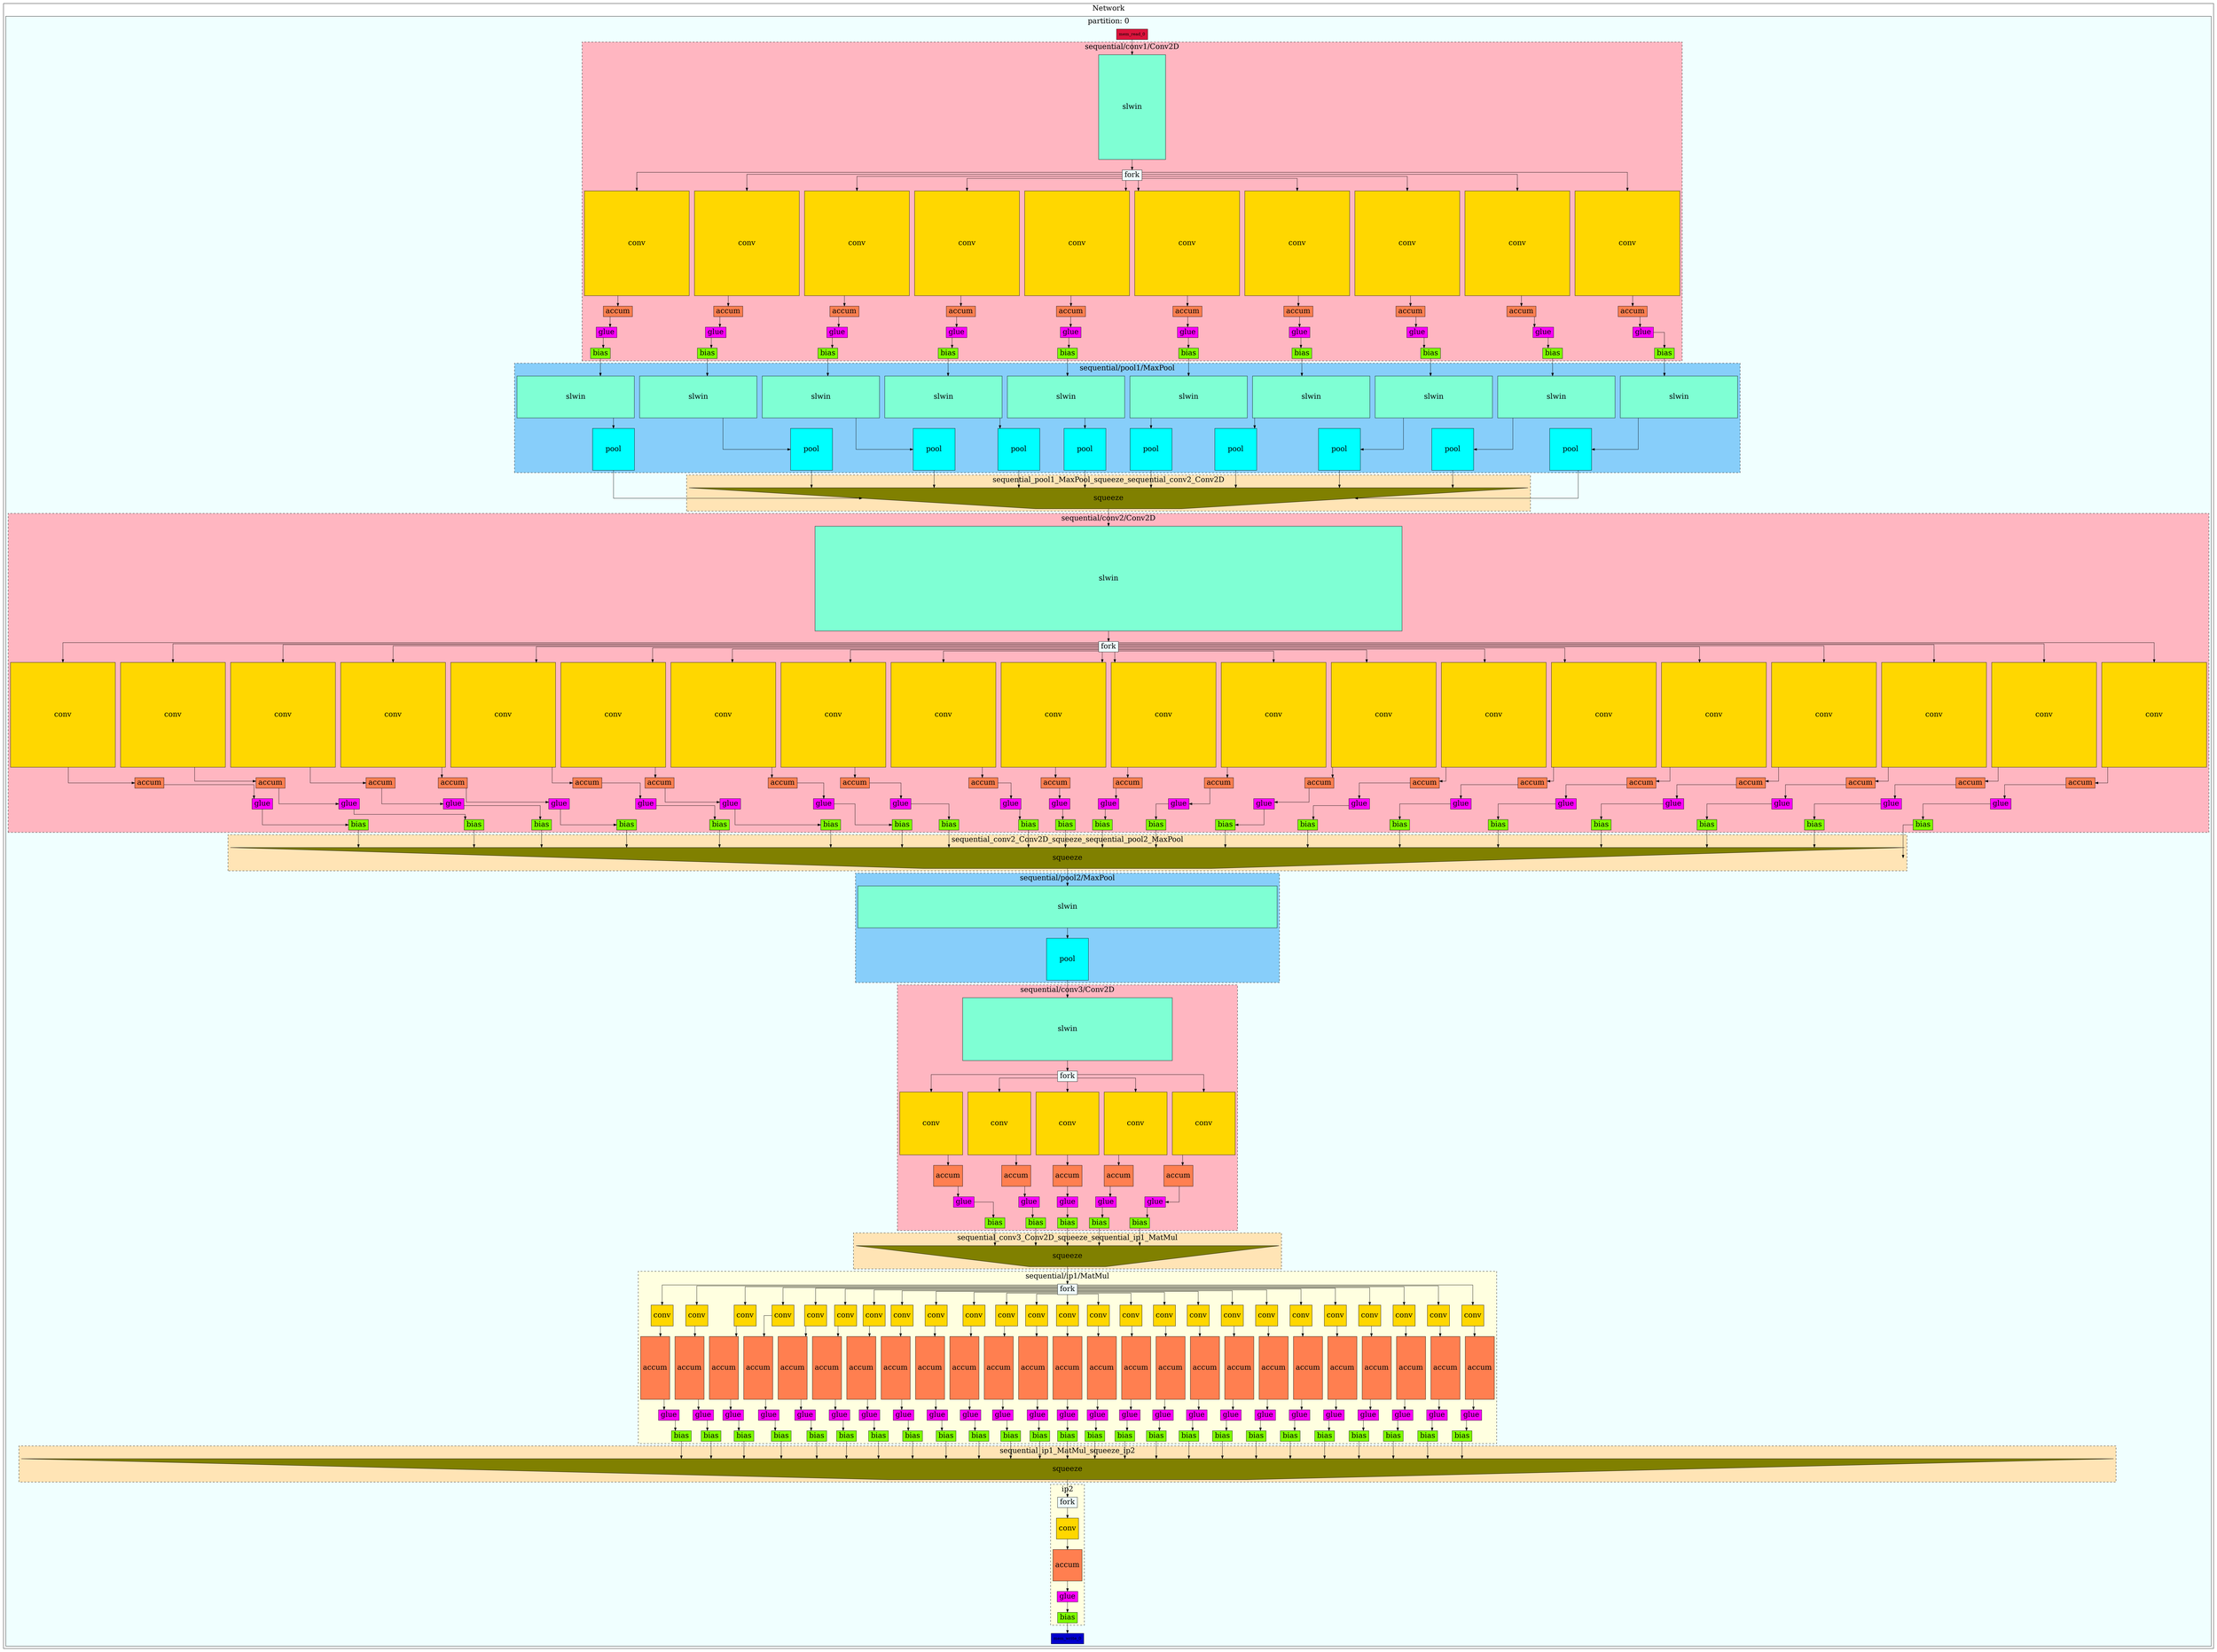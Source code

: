 digraph G {
fontsize=25;
splines=ortho;
subgraph cluster_network {
label=Network;
subgraph cluster_0 {
bgcolor=azure;
fontsize=25;
label="partition: 0";
spline=ortho;
mem_read_0 [fillcolor=crimson, shape=box, style=filled];
mem_write_0 [fillcolor=mediumblue, shape=box, style=filled];
subgraph "cluster_sequential/conv1/Conv2D" {
bgcolor=lightpink;
label="sequential/conv1/Conv2D";
style=dashed;
"sequential/conv1/Conv2D_sw_0_0" [fillcolor=aquamarine, fontsize=25, height=5, label=slwin, shape=box, style=filled, width=3.2];
"sequential/conv1/Conv2D_fork_0_0" [fillcolor=azure, fontsize=25, label=fork, shape=box, style=filled];
"sequential/conv1/Conv2D_sw_0_0" -> "sequential/conv1/Conv2D_fork_0_0";
"sequential/conv1/Conv2D_conv_0_0_0" [fillcolor=gold, fontsize=25, height=5, label=conv, shape=box, style=filled, width=5];
"sequential/conv1/Conv2D_accum_0_0_0" [fillcolor=coral, fontsize=25, height=0.5, label=accum, shape=box, style=filled];
"sequential/conv1/Conv2D_fork_0_0" -> "sequential/conv1/Conv2D_conv_0_0_0";
"sequential/conv1/Conv2D_conv_0_0_0" -> "sequential/conv1/Conv2D_accum_0_0_0";
"sequential/conv1/Conv2D_accum_0_0_0" -> "sequential/conv1/Conv2D_glue_0_0";
"sequential/conv1/Conv2D_conv_0_1_0" [fillcolor=gold, fontsize=25, height=5, label=conv, shape=box, style=filled, width=5];
"sequential/conv1/Conv2D_accum_0_1_0" [fillcolor=coral, fontsize=25, height=0.5, label=accum, shape=box, style=filled];
"sequential/conv1/Conv2D_fork_0_0" -> "sequential/conv1/Conv2D_conv_0_1_0";
"sequential/conv1/Conv2D_conv_0_1_0" -> "sequential/conv1/Conv2D_accum_0_1_0";
"sequential/conv1/Conv2D_accum_0_1_0" -> "sequential/conv1/Conv2D_glue_0_1";
"sequential/conv1/Conv2D_conv_0_2_0" [fillcolor=gold, fontsize=25, height=5, label=conv, shape=box, style=filled, width=5];
"sequential/conv1/Conv2D_accum_0_2_0" [fillcolor=coral, fontsize=25, height=0.5, label=accum, shape=box, style=filled];
"sequential/conv1/Conv2D_fork_0_0" -> "sequential/conv1/Conv2D_conv_0_2_0";
"sequential/conv1/Conv2D_conv_0_2_0" -> "sequential/conv1/Conv2D_accum_0_2_0";
"sequential/conv1/Conv2D_accum_0_2_0" -> "sequential/conv1/Conv2D_glue_0_2";
"sequential/conv1/Conv2D_conv_0_3_0" [fillcolor=gold, fontsize=25, height=5, label=conv, shape=box, style=filled, width=5];
"sequential/conv1/Conv2D_accum_0_3_0" [fillcolor=coral, fontsize=25, height=0.5, label=accum, shape=box, style=filled];
"sequential/conv1/Conv2D_fork_0_0" -> "sequential/conv1/Conv2D_conv_0_3_0";
"sequential/conv1/Conv2D_conv_0_3_0" -> "sequential/conv1/Conv2D_accum_0_3_0";
"sequential/conv1/Conv2D_accum_0_3_0" -> "sequential/conv1/Conv2D_glue_0_3";
"sequential/conv1/Conv2D_conv_0_4_0" [fillcolor=gold, fontsize=25, height=5, label=conv, shape=box, style=filled, width=5];
"sequential/conv1/Conv2D_accum_0_4_0" [fillcolor=coral, fontsize=25, height=0.5, label=accum, shape=box, style=filled];
"sequential/conv1/Conv2D_fork_0_0" -> "sequential/conv1/Conv2D_conv_0_4_0";
"sequential/conv1/Conv2D_conv_0_4_0" -> "sequential/conv1/Conv2D_accum_0_4_0";
"sequential/conv1/Conv2D_accum_0_4_0" -> "sequential/conv1/Conv2D_glue_0_4";
"sequential/conv1/Conv2D_conv_0_5_0" [fillcolor=gold, fontsize=25, height=5, label=conv, shape=box, style=filled, width=5];
"sequential/conv1/Conv2D_accum_0_5_0" [fillcolor=coral, fontsize=25, height=0.5, label=accum, shape=box, style=filled];
"sequential/conv1/Conv2D_fork_0_0" -> "sequential/conv1/Conv2D_conv_0_5_0";
"sequential/conv1/Conv2D_conv_0_5_0" -> "sequential/conv1/Conv2D_accum_0_5_0";
"sequential/conv1/Conv2D_accum_0_5_0" -> "sequential/conv1/Conv2D_glue_0_5";
"sequential/conv1/Conv2D_conv_0_6_0" [fillcolor=gold, fontsize=25, height=5, label=conv, shape=box, style=filled, width=5];
"sequential/conv1/Conv2D_accum_0_6_0" [fillcolor=coral, fontsize=25, height=0.5, label=accum, shape=box, style=filled];
"sequential/conv1/Conv2D_fork_0_0" -> "sequential/conv1/Conv2D_conv_0_6_0";
"sequential/conv1/Conv2D_conv_0_6_0" -> "sequential/conv1/Conv2D_accum_0_6_0";
"sequential/conv1/Conv2D_accum_0_6_0" -> "sequential/conv1/Conv2D_glue_0_6";
"sequential/conv1/Conv2D_conv_0_7_0" [fillcolor=gold, fontsize=25, height=5, label=conv, shape=box, style=filled, width=5];
"sequential/conv1/Conv2D_accum_0_7_0" [fillcolor=coral, fontsize=25, height=0.5, label=accum, shape=box, style=filled];
"sequential/conv1/Conv2D_fork_0_0" -> "sequential/conv1/Conv2D_conv_0_7_0";
"sequential/conv1/Conv2D_conv_0_7_0" -> "sequential/conv1/Conv2D_accum_0_7_0";
"sequential/conv1/Conv2D_accum_0_7_0" -> "sequential/conv1/Conv2D_glue_0_7";
"sequential/conv1/Conv2D_conv_0_8_0" [fillcolor=gold, fontsize=25, height=5, label=conv, shape=box, style=filled, width=5];
"sequential/conv1/Conv2D_accum_0_8_0" [fillcolor=coral, fontsize=25, height=0.5, label=accum, shape=box, style=filled];
"sequential/conv1/Conv2D_fork_0_0" -> "sequential/conv1/Conv2D_conv_0_8_0";
"sequential/conv1/Conv2D_conv_0_8_0" -> "sequential/conv1/Conv2D_accum_0_8_0";
"sequential/conv1/Conv2D_accum_0_8_0" -> "sequential/conv1/Conv2D_glue_0_8";
"sequential/conv1/Conv2D_conv_0_9_0" [fillcolor=gold, fontsize=25, height=5, label=conv, shape=box, style=filled, width=5];
"sequential/conv1/Conv2D_accum_0_9_0" [fillcolor=coral, fontsize=25, height=0.5, label=accum, shape=box, style=filled];
"sequential/conv1/Conv2D_fork_0_0" -> "sequential/conv1/Conv2D_conv_0_9_0";
"sequential/conv1/Conv2D_conv_0_9_0" -> "sequential/conv1/Conv2D_accum_0_9_0";
"sequential/conv1/Conv2D_accum_0_9_0" -> "sequential/conv1/Conv2D_glue_0_9";
"sequential/conv1/Conv2D_glue_0_0" [fillcolor=fuchsia, fontsize=25, label=glue, shape=box, style=filled];
"sequential/conv1/Conv2D_bias_0_0" [fillcolor=chartreuse, fontsize=25, label=bias, shape=box, style=filled];
"sequential/conv1/Conv2D_glue_0_0" -> "sequential/conv1/Conv2D_bias_0_0";
"sequential/conv1/Conv2D_glue_0_1" [fillcolor=fuchsia, fontsize=25, label=glue, shape=box, style=filled];
"sequential/conv1/Conv2D_bias_0_1" [fillcolor=chartreuse, fontsize=25, label=bias, shape=box, style=filled];
"sequential/conv1/Conv2D_glue_0_1" -> "sequential/conv1/Conv2D_bias_0_1";
"sequential/conv1/Conv2D_glue_0_2" [fillcolor=fuchsia, fontsize=25, label=glue, shape=box, style=filled];
"sequential/conv1/Conv2D_bias_0_2" [fillcolor=chartreuse, fontsize=25, label=bias, shape=box, style=filled];
"sequential/conv1/Conv2D_glue_0_2" -> "sequential/conv1/Conv2D_bias_0_2";
"sequential/conv1/Conv2D_glue_0_3" [fillcolor=fuchsia, fontsize=25, label=glue, shape=box, style=filled];
"sequential/conv1/Conv2D_bias_0_3" [fillcolor=chartreuse, fontsize=25, label=bias, shape=box, style=filled];
"sequential/conv1/Conv2D_glue_0_3" -> "sequential/conv1/Conv2D_bias_0_3";
"sequential/conv1/Conv2D_glue_0_4" [fillcolor=fuchsia, fontsize=25, label=glue, shape=box, style=filled];
"sequential/conv1/Conv2D_bias_0_4" [fillcolor=chartreuse, fontsize=25, label=bias, shape=box, style=filled];
"sequential/conv1/Conv2D_glue_0_4" -> "sequential/conv1/Conv2D_bias_0_4";
"sequential/conv1/Conv2D_glue_0_5" [fillcolor=fuchsia, fontsize=25, label=glue, shape=box, style=filled];
"sequential/conv1/Conv2D_bias_0_5" [fillcolor=chartreuse, fontsize=25, label=bias, shape=box, style=filled];
"sequential/conv1/Conv2D_glue_0_5" -> "sequential/conv1/Conv2D_bias_0_5";
"sequential/conv1/Conv2D_glue_0_6" [fillcolor=fuchsia, fontsize=25, label=glue, shape=box, style=filled];
"sequential/conv1/Conv2D_bias_0_6" [fillcolor=chartreuse, fontsize=25, label=bias, shape=box, style=filled];
"sequential/conv1/Conv2D_glue_0_6" -> "sequential/conv1/Conv2D_bias_0_6";
"sequential/conv1/Conv2D_glue_0_7" [fillcolor=fuchsia, fontsize=25, label=glue, shape=box, style=filled];
"sequential/conv1/Conv2D_bias_0_7" [fillcolor=chartreuse, fontsize=25, label=bias, shape=box, style=filled];
"sequential/conv1/Conv2D_glue_0_7" -> "sequential/conv1/Conv2D_bias_0_7";
"sequential/conv1/Conv2D_glue_0_8" [fillcolor=fuchsia, fontsize=25, label=glue, shape=box, style=filled];
"sequential/conv1/Conv2D_bias_0_8" [fillcolor=chartreuse, fontsize=25, label=bias, shape=box, style=filled];
"sequential/conv1/Conv2D_glue_0_8" -> "sequential/conv1/Conv2D_bias_0_8";
"sequential/conv1/Conv2D_glue_0_9" [fillcolor=fuchsia, fontsize=25, label=glue, shape=box, style=filled];
"sequential/conv1/Conv2D_bias_0_9" [fillcolor=chartreuse, fontsize=25, label=bias, shape=box, style=filled];
"sequential/conv1/Conv2D_glue_0_9" -> "sequential/conv1/Conv2D_bias_0_9";
}

mem_read_0 -> "sequential/conv1/Conv2D_sw_0_0";
subgraph "cluster_sequential/pool1/MaxPool" {
bgcolor=lightskyblue;
label="sequential/pool1/MaxPool";
style=dashed;
"sequential/pool1/MaxPool_sw_0" [fillcolor=aquamarine, fontsize=25, height=2, label=slwin, shape=box, style=filled, width=5.6000000000000005];
"sequential/pool1/MaxPool_pool_0" [fillcolor=cyan, fontsize=25, height=2, label=pool, shape=box, style=filled, width=2];
"sequential/pool1/MaxPool_sw_0" -> "sequential/pool1/MaxPool_pool_0";
"sequential/pool1/MaxPool_sw_1" [fillcolor=aquamarine, fontsize=25, height=2, label=slwin, shape=box, style=filled, width=5.6000000000000005];
"sequential/pool1/MaxPool_pool_1" [fillcolor=cyan, fontsize=25, height=2, label=pool, shape=box, style=filled, width=2];
"sequential/pool1/MaxPool_sw_1" -> "sequential/pool1/MaxPool_pool_1";
"sequential/pool1/MaxPool_sw_2" [fillcolor=aquamarine, fontsize=25, height=2, label=slwin, shape=box, style=filled, width=5.6000000000000005];
"sequential/pool1/MaxPool_pool_2" [fillcolor=cyan, fontsize=25, height=2, label=pool, shape=box, style=filled, width=2];
"sequential/pool1/MaxPool_sw_2" -> "sequential/pool1/MaxPool_pool_2";
"sequential/pool1/MaxPool_sw_3" [fillcolor=aquamarine, fontsize=25, height=2, label=slwin, shape=box, style=filled, width=5.6000000000000005];
"sequential/pool1/MaxPool_pool_3" [fillcolor=cyan, fontsize=25, height=2, label=pool, shape=box, style=filled, width=2];
"sequential/pool1/MaxPool_sw_3" -> "sequential/pool1/MaxPool_pool_3";
"sequential/pool1/MaxPool_sw_4" [fillcolor=aquamarine, fontsize=25, height=2, label=slwin, shape=box, style=filled, width=5.6000000000000005];
"sequential/pool1/MaxPool_pool_4" [fillcolor=cyan, fontsize=25, height=2, label=pool, shape=box, style=filled, width=2];
"sequential/pool1/MaxPool_sw_4" -> "sequential/pool1/MaxPool_pool_4";
"sequential/pool1/MaxPool_sw_5" [fillcolor=aquamarine, fontsize=25, height=2, label=slwin, shape=box, style=filled, width=5.6000000000000005];
"sequential/pool1/MaxPool_pool_5" [fillcolor=cyan, fontsize=25, height=2, label=pool, shape=box, style=filled, width=2];
"sequential/pool1/MaxPool_sw_5" -> "sequential/pool1/MaxPool_pool_5";
"sequential/pool1/MaxPool_sw_6" [fillcolor=aquamarine, fontsize=25, height=2, label=slwin, shape=box, style=filled, width=5.6000000000000005];
"sequential/pool1/MaxPool_pool_6" [fillcolor=cyan, fontsize=25, height=2, label=pool, shape=box, style=filled, width=2];
"sequential/pool1/MaxPool_sw_6" -> "sequential/pool1/MaxPool_pool_6";
"sequential/pool1/MaxPool_sw_7" [fillcolor=aquamarine, fontsize=25, height=2, label=slwin, shape=box, style=filled, width=5.6000000000000005];
"sequential/pool1/MaxPool_pool_7" [fillcolor=cyan, fontsize=25, height=2, label=pool, shape=box, style=filled, width=2];
"sequential/pool1/MaxPool_sw_7" -> "sequential/pool1/MaxPool_pool_7";
"sequential/pool1/MaxPool_sw_8" [fillcolor=aquamarine, fontsize=25, height=2, label=slwin, shape=box, style=filled, width=5.6000000000000005];
"sequential/pool1/MaxPool_pool_8" [fillcolor=cyan, fontsize=25, height=2, label=pool, shape=box, style=filled, width=2];
"sequential/pool1/MaxPool_sw_8" -> "sequential/pool1/MaxPool_pool_8";
"sequential/pool1/MaxPool_sw_9" [fillcolor=aquamarine, fontsize=25, height=2, label=slwin, shape=box, style=filled, width=5.6000000000000005];
"sequential/pool1/MaxPool_pool_9" [fillcolor=cyan, fontsize=25, height=2, label=pool, shape=box, style=filled, width=2];
"sequential/pool1/MaxPool_sw_9" -> "sequential/pool1/MaxPool_pool_9";
}

subgraph "cluster_sequential/conv2/Conv2D" {
bgcolor=lightpink;
label="sequential/conv2/Conv2D";
style=dashed;
"sequential/conv2/Conv2D_sw_0_0" [fillcolor=aquamarine, fontsize=25, height=5, label=slwin, shape=box, style=filled, width=28.0];
"sequential/conv2/Conv2D_fork_0_0" [fillcolor=azure, fontsize=25, label=fork, shape=box, style=filled];
"sequential/conv2/Conv2D_sw_0_0" -> "sequential/conv2/Conv2D_fork_0_0";
"sequential/conv2/Conv2D_conv_0_0_0" [fillcolor=gold, fontsize=25, height=5, label=conv, shape=box, style=filled, width=5];
"sequential/conv2/Conv2D_accum_0_0_0" [fillcolor=coral, fontsize=25, height=0.25, label=accum, shape=box, style=filled];
"sequential/conv2/Conv2D_fork_0_0" -> "sequential/conv2/Conv2D_conv_0_0_0";
"sequential/conv2/Conv2D_conv_0_0_0" -> "sequential/conv2/Conv2D_accum_0_0_0";
"sequential/conv2/Conv2D_accum_0_0_0" -> "sequential/conv2/Conv2D_glue_0_0";
"sequential/conv2/Conv2D_conv_0_1_0" [fillcolor=gold, fontsize=25, height=5, label=conv, shape=box, style=filled, width=5];
"sequential/conv2/Conv2D_accum_0_1_0" [fillcolor=coral, fontsize=25, height=0.25, label=accum, shape=box, style=filled];
"sequential/conv2/Conv2D_fork_0_0" -> "sequential/conv2/Conv2D_conv_0_1_0";
"sequential/conv2/Conv2D_conv_0_1_0" -> "sequential/conv2/Conv2D_accum_0_1_0";
"sequential/conv2/Conv2D_accum_0_1_0" -> "sequential/conv2/Conv2D_glue_0_1";
"sequential/conv2/Conv2D_conv_0_2_0" [fillcolor=gold, fontsize=25, height=5, label=conv, shape=box, style=filled, width=5];
"sequential/conv2/Conv2D_accum_0_2_0" [fillcolor=coral, fontsize=25, height=0.25, label=accum, shape=box, style=filled];
"sequential/conv2/Conv2D_fork_0_0" -> "sequential/conv2/Conv2D_conv_0_2_0";
"sequential/conv2/Conv2D_conv_0_2_0" -> "sequential/conv2/Conv2D_accum_0_2_0";
"sequential/conv2/Conv2D_accum_0_2_0" -> "sequential/conv2/Conv2D_glue_0_2";
"sequential/conv2/Conv2D_conv_0_3_0" [fillcolor=gold, fontsize=25, height=5, label=conv, shape=box, style=filled, width=5];
"sequential/conv2/Conv2D_accum_0_3_0" [fillcolor=coral, fontsize=25, height=0.25, label=accum, shape=box, style=filled];
"sequential/conv2/Conv2D_fork_0_0" -> "sequential/conv2/Conv2D_conv_0_3_0";
"sequential/conv2/Conv2D_conv_0_3_0" -> "sequential/conv2/Conv2D_accum_0_3_0";
"sequential/conv2/Conv2D_accum_0_3_0" -> "sequential/conv2/Conv2D_glue_0_3";
"sequential/conv2/Conv2D_conv_0_4_0" [fillcolor=gold, fontsize=25, height=5, label=conv, shape=box, style=filled, width=5];
"sequential/conv2/Conv2D_accum_0_4_0" [fillcolor=coral, fontsize=25, height=0.25, label=accum, shape=box, style=filled];
"sequential/conv2/Conv2D_fork_0_0" -> "sequential/conv2/Conv2D_conv_0_4_0";
"sequential/conv2/Conv2D_conv_0_4_0" -> "sequential/conv2/Conv2D_accum_0_4_0";
"sequential/conv2/Conv2D_accum_0_4_0" -> "sequential/conv2/Conv2D_glue_0_4";
"sequential/conv2/Conv2D_conv_0_5_0" [fillcolor=gold, fontsize=25, height=5, label=conv, shape=box, style=filled, width=5];
"sequential/conv2/Conv2D_accum_0_5_0" [fillcolor=coral, fontsize=25, height=0.25, label=accum, shape=box, style=filled];
"sequential/conv2/Conv2D_fork_0_0" -> "sequential/conv2/Conv2D_conv_0_5_0";
"sequential/conv2/Conv2D_conv_0_5_0" -> "sequential/conv2/Conv2D_accum_0_5_0";
"sequential/conv2/Conv2D_accum_0_5_0" -> "sequential/conv2/Conv2D_glue_0_5";
"sequential/conv2/Conv2D_conv_0_6_0" [fillcolor=gold, fontsize=25, height=5, label=conv, shape=box, style=filled, width=5];
"sequential/conv2/Conv2D_accum_0_6_0" [fillcolor=coral, fontsize=25, height=0.25, label=accum, shape=box, style=filled];
"sequential/conv2/Conv2D_fork_0_0" -> "sequential/conv2/Conv2D_conv_0_6_0";
"sequential/conv2/Conv2D_conv_0_6_0" -> "sequential/conv2/Conv2D_accum_0_6_0";
"sequential/conv2/Conv2D_accum_0_6_0" -> "sequential/conv2/Conv2D_glue_0_6";
"sequential/conv2/Conv2D_conv_0_7_0" [fillcolor=gold, fontsize=25, height=5, label=conv, shape=box, style=filled, width=5];
"sequential/conv2/Conv2D_accum_0_7_0" [fillcolor=coral, fontsize=25, height=0.25, label=accum, shape=box, style=filled];
"sequential/conv2/Conv2D_fork_0_0" -> "sequential/conv2/Conv2D_conv_0_7_0";
"sequential/conv2/Conv2D_conv_0_7_0" -> "sequential/conv2/Conv2D_accum_0_7_0";
"sequential/conv2/Conv2D_accum_0_7_0" -> "sequential/conv2/Conv2D_glue_0_7";
"sequential/conv2/Conv2D_conv_0_8_0" [fillcolor=gold, fontsize=25, height=5, label=conv, shape=box, style=filled, width=5];
"sequential/conv2/Conv2D_accum_0_8_0" [fillcolor=coral, fontsize=25, height=0.25, label=accum, shape=box, style=filled];
"sequential/conv2/Conv2D_fork_0_0" -> "sequential/conv2/Conv2D_conv_0_8_0";
"sequential/conv2/Conv2D_conv_0_8_0" -> "sequential/conv2/Conv2D_accum_0_8_0";
"sequential/conv2/Conv2D_accum_0_8_0" -> "sequential/conv2/Conv2D_glue_0_8";
"sequential/conv2/Conv2D_conv_0_9_0" [fillcolor=gold, fontsize=25, height=5, label=conv, shape=box, style=filled, width=5];
"sequential/conv2/Conv2D_accum_0_9_0" [fillcolor=coral, fontsize=25, height=0.25, label=accum, shape=box, style=filled];
"sequential/conv2/Conv2D_fork_0_0" -> "sequential/conv2/Conv2D_conv_0_9_0";
"sequential/conv2/Conv2D_conv_0_9_0" -> "sequential/conv2/Conv2D_accum_0_9_0";
"sequential/conv2/Conv2D_accum_0_9_0" -> "sequential/conv2/Conv2D_glue_0_9";
"sequential/conv2/Conv2D_conv_0_10_0" [fillcolor=gold, fontsize=25, height=5, label=conv, shape=box, style=filled, width=5];
"sequential/conv2/Conv2D_accum_0_10_0" [fillcolor=coral, fontsize=25, height=0.25, label=accum, shape=box, style=filled];
"sequential/conv2/Conv2D_fork_0_0" -> "sequential/conv2/Conv2D_conv_0_10_0";
"sequential/conv2/Conv2D_conv_0_10_0" -> "sequential/conv2/Conv2D_accum_0_10_0";
"sequential/conv2/Conv2D_accum_0_10_0" -> "sequential/conv2/Conv2D_glue_0_10";
"sequential/conv2/Conv2D_conv_0_11_0" [fillcolor=gold, fontsize=25, height=5, label=conv, shape=box, style=filled, width=5];
"sequential/conv2/Conv2D_accum_0_11_0" [fillcolor=coral, fontsize=25, height=0.25, label=accum, shape=box, style=filled];
"sequential/conv2/Conv2D_fork_0_0" -> "sequential/conv2/Conv2D_conv_0_11_0";
"sequential/conv2/Conv2D_conv_0_11_0" -> "sequential/conv2/Conv2D_accum_0_11_0";
"sequential/conv2/Conv2D_accum_0_11_0" -> "sequential/conv2/Conv2D_glue_0_11";
"sequential/conv2/Conv2D_conv_0_12_0" [fillcolor=gold, fontsize=25, height=5, label=conv, shape=box, style=filled, width=5];
"sequential/conv2/Conv2D_accum_0_12_0" [fillcolor=coral, fontsize=25, height=0.25, label=accum, shape=box, style=filled];
"sequential/conv2/Conv2D_fork_0_0" -> "sequential/conv2/Conv2D_conv_0_12_0";
"sequential/conv2/Conv2D_conv_0_12_0" -> "sequential/conv2/Conv2D_accum_0_12_0";
"sequential/conv2/Conv2D_accum_0_12_0" -> "sequential/conv2/Conv2D_glue_0_12";
"sequential/conv2/Conv2D_conv_0_13_0" [fillcolor=gold, fontsize=25, height=5, label=conv, shape=box, style=filled, width=5];
"sequential/conv2/Conv2D_accum_0_13_0" [fillcolor=coral, fontsize=25, height=0.25, label=accum, shape=box, style=filled];
"sequential/conv2/Conv2D_fork_0_0" -> "sequential/conv2/Conv2D_conv_0_13_0";
"sequential/conv2/Conv2D_conv_0_13_0" -> "sequential/conv2/Conv2D_accum_0_13_0";
"sequential/conv2/Conv2D_accum_0_13_0" -> "sequential/conv2/Conv2D_glue_0_13";
"sequential/conv2/Conv2D_conv_0_14_0" [fillcolor=gold, fontsize=25, height=5, label=conv, shape=box, style=filled, width=5];
"sequential/conv2/Conv2D_accum_0_14_0" [fillcolor=coral, fontsize=25, height=0.25, label=accum, shape=box, style=filled];
"sequential/conv2/Conv2D_fork_0_0" -> "sequential/conv2/Conv2D_conv_0_14_0";
"sequential/conv2/Conv2D_conv_0_14_0" -> "sequential/conv2/Conv2D_accum_0_14_0";
"sequential/conv2/Conv2D_accum_0_14_0" -> "sequential/conv2/Conv2D_glue_0_14";
"sequential/conv2/Conv2D_conv_0_15_0" [fillcolor=gold, fontsize=25, height=5, label=conv, shape=box, style=filled, width=5];
"sequential/conv2/Conv2D_accum_0_15_0" [fillcolor=coral, fontsize=25, height=0.25, label=accum, shape=box, style=filled];
"sequential/conv2/Conv2D_fork_0_0" -> "sequential/conv2/Conv2D_conv_0_15_0";
"sequential/conv2/Conv2D_conv_0_15_0" -> "sequential/conv2/Conv2D_accum_0_15_0";
"sequential/conv2/Conv2D_accum_0_15_0" -> "sequential/conv2/Conv2D_glue_0_15";
"sequential/conv2/Conv2D_conv_0_16_0" [fillcolor=gold, fontsize=25, height=5, label=conv, shape=box, style=filled, width=5];
"sequential/conv2/Conv2D_accum_0_16_0" [fillcolor=coral, fontsize=25, height=0.25, label=accum, shape=box, style=filled];
"sequential/conv2/Conv2D_fork_0_0" -> "sequential/conv2/Conv2D_conv_0_16_0";
"sequential/conv2/Conv2D_conv_0_16_0" -> "sequential/conv2/Conv2D_accum_0_16_0";
"sequential/conv2/Conv2D_accum_0_16_0" -> "sequential/conv2/Conv2D_glue_0_16";
"sequential/conv2/Conv2D_conv_0_17_0" [fillcolor=gold, fontsize=25, height=5, label=conv, shape=box, style=filled, width=5];
"sequential/conv2/Conv2D_accum_0_17_0" [fillcolor=coral, fontsize=25, height=0.25, label=accum, shape=box, style=filled];
"sequential/conv2/Conv2D_fork_0_0" -> "sequential/conv2/Conv2D_conv_0_17_0";
"sequential/conv2/Conv2D_conv_0_17_0" -> "sequential/conv2/Conv2D_accum_0_17_0";
"sequential/conv2/Conv2D_accum_0_17_0" -> "sequential/conv2/Conv2D_glue_0_17";
"sequential/conv2/Conv2D_conv_0_18_0" [fillcolor=gold, fontsize=25, height=5, label=conv, shape=box, style=filled, width=5];
"sequential/conv2/Conv2D_accum_0_18_0" [fillcolor=coral, fontsize=25, height=0.25, label=accum, shape=box, style=filled];
"sequential/conv2/Conv2D_fork_0_0" -> "sequential/conv2/Conv2D_conv_0_18_0";
"sequential/conv2/Conv2D_conv_0_18_0" -> "sequential/conv2/Conv2D_accum_0_18_0";
"sequential/conv2/Conv2D_accum_0_18_0" -> "sequential/conv2/Conv2D_glue_0_18";
"sequential/conv2/Conv2D_conv_0_19_0" [fillcolor=gold, fontsize=25, height=5, label=conv, shape=box, style=filled, width=5];
"sequential/conv2/Conv2D_accum_0_19_0" [fillcolor=coral, fontsize=25, height=0.25, label=accum, shape=box, style=filled];
"sequential/conv2/Conv2D_fork_0_0" -> "sequential/conv2/Conv2D_conv_0_19_0";
"sequential/conv2/Conv2D_conv_0_19_0" -> "sequential/conv2/Conv2D_accum_0_19_0";
"sequential/conv2/Conv2D_accum_0_19_0" -> "sequential/conv2/Conv2D_glue_0_19";
"sequential/conv2/Conv2D_glue_0_0" [fillcolor=fuchsia, fontsize=25, label=glue, shape=box, style=filled];
"sequential/conv2/Conv2D_bias_0_0" [fillcolor=chartreuse, fontsize=25, label=bias, shape=box, style=filled];
"sequential/conv2/Conv2D_glue_0_0" -> "sequential/conv2/Conv2D_bias_0_0";
"sequential/conv2/Conv2D_glue_0_1" [fillcolor=fuchsia, fontsize=25, label=glue, shape=box, style=filled];
"sequential/conv2/Conv2D_bias_0_1" [fillcolor=chartreuse, fontsize=25, label=bias, shape=box, style=filled];
"sequential/conv2/Conv2D_glue_0_1" -> "sequential/conv2/Conv2D_bias_0_1";
"sequential/conv2/Conv2D_glue_0_2" [fillcolor=fuchsia, fontsize=25, label=glue, shape=box, style=filled];
"sequential/conv2/Conv2D_bias_0_2" [fillcolor=chartreuse, fontsize=25, label=bias, shape=box, style=filled];
"sequential/conv2/Conv2D_glue_0_2" -> "sequential/conv2/Conv2D_bias_0_2";
"sequential/conv2/Conv2D_glue_0_3" [fillcolor=fuchsia, fontsize=25, label=glue, shape=box, style=filled];
"sequential/conv2/Conv2D_bias_0_3" [fillcolor=chartreuse, fontsize=25, label=bias, shape=box, style=filled];
"sequential/conv2/Conv2D_glue_0_3" -> "sequential/conv2/Conv2D_bias_0_3";
"sequential/conv2/Conv2D_glue_0_4" [fillcolor=fuchsia, fontsize=25, label=glue, shape=box, style=filled];
"sequential/conv2/Conv2D_bias_0_4" [fillcolor=chartreuse, fontsize=25, label=bias, shape=box, style=filled];
"sequential/conv2/Conv2D_glue_0_4" -> "sequential/conv2/Conv2D_bias_0_4";
"sequential/conv2/Conv2D_glue_0_5" [fillcolor=fuchsia, fontsize=25, label=glue, shape=box, style=filled];
"sequential/conv2/Conv2D_bias_0_5" [fillcolor=chartreuse, fontsize=25, label=bias, shape=box, style=filled];
"sequential/conv2/Conv2D_glue_0_5" -> "sequential/conv2/Conv2D_bias_0_5";
"sequential/conv2/Conv2D_glue_0_6" [fillcolor=fuchsia, fontsize=25, label=glue, shape=box, style=filled];
"sequential/conv2/Conv2D_bias_0_6" [fillcolor=chartreuse, fontsize=25, label=bias, shape=box, style=filled];
"sequential/conv2/Conv2D_glue_0_6" -> "sequential/conv2/Conv2D_bias_0_6";
"sequential/conv2/Conv2D_glue_0_7" [fillcolor=fuchsia, fontsize=25, label=glue, shape=box, style=filled];
"sequential/conv2/Conv2D_bias_0_7" [fillcolor=chartreuse, fontsize=25, label=bias, shape=box, style=filled];
"sequential/conv2/Conv2D_glue_0_7" -> "sequential/conv2/Conv2D_bias_0_7";
"sequential/conv2/Conv2D_glue_0_8" [fillcolor=fuchsia, fontsize=25, label=glue, shape=box, style=filled];
"sequential/conv2/Conv2D_bias_0_8" [fillcolor=chartreuse, fontsize=25, label=bias, shape=box, style=filled];
"sequential/conv2/Conv2D_glue_0_8" -> "sequential/conv2/Conv2D_bias_0_8";
"sequential/conv2/Conv2D_glue_0_9" [fillcolor=fuchsia, fontsize=25, label=glue, shape=box, style=filled];
"sequential/conv2/Conv2D_bias_0_9" [fillcolor=chartreuse, fontsize=25, label=bias, shape=box, style=filled];
"sequential/conv2/Conv2D_glue_0_9" -> "sequential/conv2/Conv2D_bias_0_9";
"sequential/conv2/Conv2D_glue_0_10" [fillcolor=fuchsia, fontsize=25, label=glue, shape=box, style=filled];
"sequential/conv2/Conv2D_bias_0_10" [fillcolor=chartreuse, fontsize=25, label=bias, shape=box, style=filled];
"sequential/conv2/Conv2D_glue_0_10" -> "sequential/conv2/Conv2D_bias_0_10";
"sequential/conv2/Conv2D_glue_0_11" [fillcolor=fuchsia, fontsize=25, label=glue, shape=box, style=filled];
"sequential/conv2/Conv2D_bias_0_11" [fillcolor=chartreuse, fontsize=25, label=bias, shape=box, style=filled];
"sequential/conv2/Conv2D_glue_0_11" -> "sequential/conv2/Conv2D_bias_0_11";
"sequential/conv2/Conv2D_glue_0_12" [fillcolor=fuchsia, fontsize=25, label=glue, shape=box, style=filled];
"sequential/conv2/Conv2D_bias_0_12" [fillcolor=chartreuse, fontsize=25, label=bias, shape=box, style=filled];
"sequential/conv2/Conv2D_glue_0_12" -> "sequential/conv2/Conv2D_bias_0_12";
"sequential/conv2/Conv2D_glue_0_13" [fillcolor=fuchsia, fontsize=25, label=glue, shape=box, style=filled];
"sequential/conv2/Conv2D_bias_0_13" [fillcolor=chartreuse, fontsize=25, label=bias, shape=box, style=filled];
"sequential/conv2/Conv2D_glue_0_13" -> "sequential/conv2/Conv2D_bias_0_13";
"sequential/conv2/Conv2D_glue_0_14" [fillcolor=fuchsia, fontsize=25, label=glue, shape=box, style=filled];
"sequential/conv2/Conv2D_bias_0_14" [fillcolor=chartreuse, fontsize=25, label=bias, shape=box, style=filled];
"sequential/conv2/Conv2D_glue_0_14" -> "sequential/conv2/Conv2D_bias_0_14";
"sequential/conv2/Conv2D_glue_0_15" [fillcolor=fuchsia, fontsize=25, label=glue, shape=box, style=filled];
"sequential/conv2/Conv2D_bias_0_15" [fillcolor=chartreuse, fontsize=25, label=bias, shape=box, style=filled];
"sequential/conv2/Conv2D_glue_0_15" -> "sequential/conv2/Conv2D_bias_0_15";
"sequential/conv2/Conv2D_glue_0_16" [fillcolor=fuchsia, fontsize=25, label=glue, shape=box, style=filled];
"sequential/conv2/Conv2D_bias_0_16" [fillcolor=chartreuse, fontsize=25, label=bias, shape=box, style=filled];
"sequential/conv2/Conv2D_glue_0_16" -> "sequential/conv2/Conv2D_bias_0_16";
"sequential/conv2/Conv2D_glue_0_17" [fillcolor=fuchsia, fontsize=25, label=glue, shape=box, style=filled];
"sequential/conv2/Conv2D_bias_0_17" [fillcolor=chartreuse, fontsize=25, label=bias, shape=box, style=filled];
"sequential/conv2/Conv2D_glue_0_17" -> "sequential/conv2/Conv2D_bias_0_17";
"sequential/conv2/Conv2D_glue_0_18" [fillcolor=fuchsia, fontsize=25, label=glue, shape=box, style=filled];
"sequential/conv2/Conv2D_bias_0_18" [fillcolor=chartreuse, fontsize=25, label=bias, shape=box, style=filled];
"sequential/conv2/Conv2D_glue_0_18" -> "sequential/conv2/Conv2D_bias_0_18";
"sequential/conv2/Conv2D_glue_0_19" [fillcolor=fuchsia, fontsize=25, label=glue, shape=box, style=filled];
"sequential/conv2/Conv2D_bias_0_19" [fillcolor=chartreuse, fontsize=25, label=bias, shape=box, style=filled];
"sequential/conv2/Conv2D_glue_0_19" -> "sequential/conv2/Conv2D_bias_0_19";
}

subgraph "cluster_sequential/pool2/MaxPool" {
bgcolor=lightskyblue;
label="sequential/pool2/MaxPool";
style=dashed;
"sequential/pool2/MaxPool_sw_0" [fillcolor=aquamarine, fontsize=25, height=2, label=slwin, shape=box, style=filled, width=20.0];
"sequential/pool2/MaxPool_pool_0" [fillcolor=cyan, fontsize=25, height=2, label=pool, shape=box, style=filled, width=2];
"sequential/pool2/MaxPool_sw_0" -> "sequential/pool2/MaxPool_pool_0";
}

subgraph "cluster_sequential/conv3/Conv2D" {
bgcolor=lightpink;
label="sequential/conv3/Conv2D";
style=dashed;
"sequential/conv3/Conv2D_sw_0_0" [fillcolor=aquamarine, fontsize=25, height=3, label=slwin, shape=box, style=filled, width=10.0];
"sequential/conv3/Conv2D_fork_0_0" [fillcolor=azure, fontsize=25, label=fork, shape=box, style=filled];
"sequential/conv3/Conv2D_sw_0_0" -> "sequential/conv3/Conv2D_fork_0_0";
"sequential/conv3/Conv2D_conv_0_0_0" [fillcolor=gold, fontsize=25, height=3, label=conv, shape=box, style=filled, width=3];
"sequential/conv3/Conv2D_accum_0_0_0" [fillcolor=coral, fontsize=25, height=1.0, label=accum, shape=box, style=filled];
"sequential/conv3/Conv2D_fork_0_0" -> "sequential/conv3/Conv2D_conv_0_0_0";
"sequential/conv3/Conv2D_conv_0_0_0" -> "sequential/conv3/Conv2D_accum_0_0_0";
"sequential/conv3/Conv2D_accum_0_0_0" -> "sequential/conv3/Conv2D_glue_0_0";
"sequential/conv3/Conv2D_conv_0_1_0" [fillcolor=gold, fontsize=25, height=3, label=conv, shape=box, style=filled, width=3];
"sequential/conv3/Conv2D_accum_0_1_0" [fillcolor=coral, fontsize=25, height=1.0, label=accum, shape=box, style=filled];
"sequential/conv3/Conv2D_fork_0_0" -> "sequential/conv3/Conv2D_conv_0_1_0";
"sequential/conv3/Conv2D_conv_0_1_0" -> "sequential/conv3/Conv2D_accum_0_1_0";
"sequential/conv3/Conv2D_accum_0_1_0" -> "sequential/conv3/Conv2D_glue_0_1";
"sequential/conv3/Conv2D_conv_0_2_0" [fillcolor=gold, fontsize=25, height=3, label=conv, shape=box, style=filled, width=3];
"sequential/conv3/Conv2D_accum_0_2_0" [fillcolor=coral, fontsize=25, height=1.0, label=accum, shape=box, style=filled];
"sequential/conv3/Conv2D_fork_0_0" -> "sequential/conv3/Conv2D_conv_0_2_0";
"sequential/conv3/Conv2D_conv_0_2_0" -> "sequential/conv3/Conv2D_accum_0_2_0";
"sequential/conv3/Conv2D_accum_0_2_0" -> "sequential/conv3/Conv2D_glue_0_2";
"sequential/conv3/Conv2D_conv_0_3_0" [fillcolor=gold, fontsize=25, height=3, label=conv, shape=box, style=filled, width=3];
"sequential/conv3/Conv2D_accum_0_3_0" [fillcolor=coral, fontsize=25, height=1.0, label=accum, shape=box, style=filled];
"sequential/conv3/Conv2D_fork_0_0" -> "sequential/conv3/Conv2D_conv_0_3_0";
"sequential/conv3/Conv2D_conv_0_3_0" -> "sequential/conv3/Conv2D_accum_0_3_0";
"sequential/conv3/Conv2D_accum_0_3_0" -> "sequential/conv3/Conv2D_glue_0_3";
"sequential/conv3/Conv2D_conv_0_4_0" [fillcolor=gold, fontsize=25, height=3, label=conv, shape=box, style=filled, width=3];
"sequential/conv3/Conv2D_accum_0_4_0" [fillcolor=coral, fontsize=25, height=1.0, label=accum, shape=box, style=filled];
"sequential/conv3/Conv2D_fork_0_0" -> "sequential/conv3/Conv2D_conv_0_4_0";
"sequential/conv3/Conv2D_conv_0_4_0" -> "sequential/conv3/Conv2D_accum_0_4_0";
"sequential/conv3/Conv2D_accum_0_4_0" -> "sequential/conv3/Conv2D_glue_0_4";
"sequential/conv3/Conv2D_glue_0_0" [fillcolor=fuchsia, fontsize=25, label=glue, shape=box, style=filled];
"sequential/conv3/Conv2D_bias_0_0" [fillcolor=chartreuse, fontsize=25, label=bias, shape=box, style=filled];
"sequential/conv3/Conv2D_glue_0_0" -> "sequential/conv3/Conv2D_bias_0_0";
"sequential/conv3/Conv2D_glue_0_1" [fillcolor=fuchsia, fontsize=25, label=glue, shape=box, style=filled];
"sequential/conv3/Conv2D_bias_0_1" [fillcolor=chartreuse, fontsize=25, label=bias, shape=box, style=filled];
"sequential/conv3/Conv2D_glue_0_1" -> "sequential/conv3/Conv2D_bias_0_1";
"sequential/conv3/Conv2D_glue_0_2" [fillcolor=fuchsia, fontsize=25, label=glue, shape=box, style=filled];
"sequential/conv3/Conv2D_bias_0_2" [fillcolor=chartreuse, fontsize=25, label=bias, shape=box, style=filled];
"sequential/conv3/Conv2D_glue_0_2" -> "sequential/conv3/Conv2D_bias_0_2";
"sequential/conv3/Conv2D_glue_0_3" [fillcolor=fuchsia, fontsize=25, label=glue, shape=box, style=filled];
"sequential/conv3/Conv2D_bias_0_3" [fillcolor=chartreuse, fontsize=25, label=bias, shape=box, style=filled];
"sequential/conv3/Conv2D_glue_0_3" -> "sequential/conv3/Conv2D_bias_0_3";
"sequential/conv3/Conv2D_glue_0_4" [fillcolor=fuchsia, fontsize=25, label=glue, shape=box, style=filled];
"sequential/conv3/Conv2D_bias_0_4" [fillcolor=chartreuse, fontsize=25, label=bias, shape=box, style=filled];
"sequential/conv3/Conv2D_glue_0_4" -> "sequential/conv3/Conv2D_bias_0_4";
}

subgraph "cluster_sequential/ip1/MatMul" {
bgcolor=lightyellow;
label="sequential/ip1/MatMul";
style=dashed;
"sequential/ip1/MatMul_fork_0" [fillcolor=azure, fontsize=25, label=fork, shape=box, style=filled];
"sequential/ip1/MatMul_conv_0_0" [fillcolor=gold, fontsize=25, height=1, label=conv, shape=box, style=filled, width=1];
"sequential/ip1/MatMul_accum_0_0" [fillcolor=coral, fontsize=25, height=3.0, label=accum, shape=box, style=filled];
"sequential/ip1/MatMul_glue_0" [fillcolor=fuchsia, fontsize=25, label=glue, shape=box, style=filled];
"sequential/ip1/MatMul_bias_0" [fillcolor=chartreuse, fontsize=25, label=bias, shape=box, style=filled];
"sequential/ip1/MatMul_fork_0" -> "sequential/ip1/MatMul_conv_0_0";
"sequential/ip1/MatMul_conv_0_0" -> "sequential/ip1/MatMul_accum_0_0";
"sequential/ip1/MatMul_accum_0_0" -> "sequential/ip1/MatMul_glue_0";
"sequential/ip1/MatMul_glue_0" -> "sequential/ip1/MatMul_bias_0";
"sequential/ip1/MatMul_conv_1_0" [fillcolor=gold, fontsize=25, height=1, label=conv, shape=box, style=filled, width=1];
"sequential/ip1/MatMul_accum_1_0" [fillcolor=coral, fontsize=25, height=3.0, label=accum, shape=box, style=filled];
"sequential/ip1/MatMul_glue_1" [fillcolor=fuchsia, fontsize=25, label=glue, shape=box, style=filled];
"sequential/ip1/MatMul_bias_1" [fillcolor=chartreuse, fontsize=25, label=bias, shape=box, style=filled];
"sequential/ip1/MatMul_fork_0" -> "sequential/ip1/MatMul_conv_1_0";
"sequential/ip1/MatMul_conv_1_0" -> "sequential/ip1/MatMul_accum_1_0";
"sequential/ip1/MatMul_accum_1_0" -> "sequential/ip1/MatMul_glue_1";
"sequential/ip1/MatMul_glue_1" -> "sequential/ip1/MatMul_bias_1";
"sequential/ip1/MatMul_conv_2_0" [fillcolor=gold, fontsize=25, height=1, label=conv, shape=box, style=filled, width=1];
"sequential/ip1/MatMul_accum_2_0" [fillcolor=coral, fontsize=25, height=3.0, label=accum, shape=box, style=filled];
"sequential/ip1/MatMul_glue_2" [fillcolor=fuchsia, fontsize=25, label=glue, shape=box, style=filled];
"sequential/ip1/MatMul_bias_2" [fillcolor=chartreuse, fontsize=25, label=bias, shape=box, style=filled];
"sequential/ip1/MatMul_fork_0" -> "sequential/ip1/MatMul_conv_2_0";
"sequential/ip1/MatMul_conv_2_0" -> "sequential/ip1/MatMul_accum_2_0";
"sequential/ip1/MatMul_accum_2_0" -> "sequential/ip1/MatMul_glue_2";
"sequential/ip1/MatMul_glue_2" -> "sequential/ip1/MatMul_bias_2";
"sequential/ip1/MatMul_conv_3_0" [fillcolor=gold, fontsize=25, height=1, label=conv, shape=box, style=filled, width=1];
"sequential/ip1/MatMul_accum_3_0" [fillcolor=coral, fontsize=25, height=3.0, label=accum, shape=box, style=filled];
"sequential/ip1/MatMul_glue_3" [fillcolor=fuchsia, fontsize=25, label=glue, shape=box, style=filled];
"sequential/ip1/MatMul_bias_3" [fillcolor=chartreuse, fontsize=25, label=bias, shape=box, style=filled];
"sequential/ip1/MatMul_fork_0" -> "sequential/ip1/MatMul_conv_3_0";
"sequential/ip1/MatMul_conv_3_0" -> "sequential/ip1/MatMul_accum_3_0";
"sequential/ip1/MatMul_accum_3_0" -> "sequential/ip1/MatMul_glue_3";
"sequential/ip1/MatMul_glue_3" -> "sequential/ip1/MatMul_bias_3";
"sequential/ip1/MatMul_conv_4_0" [fillcolor=gold, fontsize=25, height=1, label=conv, shape=box, style=filled, width=1];
"sequential/ip1/MatMul_accum_4_0" [fillcolor=coral, fontsize=25, height=3.0, label=accum, shape=box, style=filled];
"sequential/ip1/MatMul_glue_4" [fillcolor=fuchsia, fontsize=25, label=glue, shape=box, style=filled];
"sequential/ip1/MatMul_bias_4" [fillcolor=chartreuse, fontsize=25, label=bias, shape=box, style=filled];
"sequential/ip1/MatMul_fork_0" -> "sequential/ip1/MatMul_conv_4_0";
"sequential/ip1/MatMul_conv_4_0" -> "sequential/ip1/MatMul_accum_4_0";
"sequential/ip1/MatMul_accum_4_0" -> "sequential/ip1/MatMul_glue_4";
"sequential/ip1/MatMul_glue_4" -> "sequential/ip1/MatMul_bias_4";
"sequential/ip1/MatMul_conv_5_0" [fillcolor=gold, fontsize=25, height=1, label=conv, shape=box, style=filled, width=1];
"sequential/ip1/MatMul_accum_5_0" [fillcolor=coral, fontsize=25, height=3.0, label=accum, shape=box, style=filled];
"sequential/ip1/MatMul_glue_5" [fillcolor=fuchsia, fontsize=25, label=glue, shape=box, style=filled];
"sequential/ip1/MatMul_bias_5" [fillcolor=chartreuse, fontsize=25, label=bias, shape=box, style=filled];
"sequential/ip1/MatMul_fork_0" -> "sequential/ip1/MatMul_conv_5_0";
"sequential/ip1/MatMul_conv_5_0" -> "sequential/ip1/MatMul_accum_5_0";
"sequential/ip1/MatMul_accum_5_0" -> "sequential/ip1/MatMul_glue_5";
"sequential/ip1/MatMul_glue_5" -> "sequential/ip1/MatMul_bias_5";
"sequential/ip1/MatMul_conv_6_0" [fillcolor=gold, fontsize=25, height=1, label=conv, shape=box, style=filled, width=1];
"sequential/ip1/MatMul_accum_6_0" [fillcolor=coral, fontsize=25, height=3.0, label=accum, shape=box, style=filled];
"sequential/ip1/MatMul_glue_6" [fillcolor=fuchsia, fontsize=25, label=glue, shape=box, style=filled];
"sequential/ip1/MatMul_bias_6" [fillcolor=chartreuse, fontsize=25, label=bias, shape=box, style=filled];
"sequential/ip1/MatMul_fork_0" -> "sequential/ip1/MatMul_conv_6_0";
"sequential/ip1/MatMul_conv_6_0" -> "sequential/ip1/MatMul_accum_6_0";
"sequential/ip1/MatMul_accum_6_0" -> "sequential/ip1/MatMul_glue_6";
"sequential/ip1/MatMul_glue_6" -> "sequential/ip1/MatMul_bias_6";
"sequential/ip1/MatMul_conv_7_0" [fillcolor=gold, fontsize=25, height=1, label=conv, shape=box, style=filled, width=1];
"sequential/ip1/MatMul_accum_7_0" [fillcolor=coral, fontsize=25, height=3.0, label=accum, shape=box, style=filled];
"sequential/ip1/MatMul_glue_7" [fillcolor=fuchsia, fontsize=25, label=glue, shape=box, style=filled];
"sequential/ip1/MatMul_bias_7" [fillcolor=chartreuse, fontsize=25, label=bias, shape=box, style=filled];
"sequential/ip1/MatMul_fork_0" -> "sequential/ip1/MatMul_conv_7_0";
"sequential/ip1/MatMul_conv_7_0" -> "sequential/ip1/MatMul_accum_7_0";
"sequential/ip1/MatMul_accum_7_0" -> "sequential/ip1/MatMul_glue_7";
"sequential/ip1/MatMul_glue_7" -> "sequential/ip1/MatMul_bias_7";
"sequential/ip1/MatMul_conv_8_0" [fillcolor=gold, fontsize=25, height=1, label=conv, shape=box, style=filled, width=1];
"sequential/ip1/MatMul_accum_8_0" [fillcolor=coral, fontsize=25, height=3.0, label=accum, shape=box, style=filled];
"sequential/ip1/MatMul_glue_8" [fillcolor=fuchsia, fontsize=25, label=glue, shape=box, style=filled];
"sequential/ip1/MatMul_bias_8" [fillcolor=chartreuse, fontsize=25, label=bias, shape=box, style=filled];
"sequential/ip1/MatMul_fork_0" -> "sequential/ip1/MatMul_conv_8_0";
"sequential/ip1/MatMul_conv_8_0" -> "sequential/ip1/MatMul_accum_8_0";
"sequential/ip1/MatMul_accum_8_0" -> "sequential/ip1/MatMul_glue_8";
"sequential/ip1/MatMul_glue_8" -> "sequential/ip1/MatMul_bias_8";
"sequential/ip1/MatMul_conv_9_0" [fillcolor=gold, fontsize=25, height=1, label=conv, shape=box, style=filled, width=1];
"sequential/ip1/MatMul_accum_9_0" [fillcolor=coral, fontsize=25, height=3.0, label=accum, shape=box, style=filled];
"sequential/ip1/MatMul_glue_9" [fillcolor=fuchsia, fontsize=25, label=glue, shape=box, style=filled];
"sequential/ip1/MatMul_bias_9" [fillcolor=chartreuse, fontsize=25, label=bias, shape=box, style=filled];
"sequential/ip1/MatMul_fork_0" -> "sequential/ip1/MatMul_conv_9_0";
"sequential/ip1/MatMul_conv_9_0" -> "sequential/ip1/MatMul_accum_9_0";
"sequential/ip1/MatMul_accum_9_0" -> "sequential/ip1/MatMul_glue_9";
"sequential/ip1/MatMul_glue_9" -> "sequential/ip1/MatMul_bias_9";
"sequential/ip1/MatMul_conv_10_0" [fillcolor=gold, fontsize=25, height=1, label=conv, shape=box, style=filled, width=1];
"sequential/ip1/MatMul_accum_10_0" [fillcolor=coral, fontsize=25, height=3.0, label=accum, shape=box, style=filled];
"sequential/ip1/MatMul_glue_10" [fillcolor=fuchsia, fontsize=25, label=glue, shape=box, style=filled];
"sequential/ip1/MatMul_bias_10" [fillcolor=chartreuse, fontsize=25, label=bias, shape=box, style=filled];
"sequential/ip1/MatMul_fork_0" -> "sequential/ip1/MatMul_conv_10_0";
"sequential/ip1/MatMul_conv_10_0" -> "sequential/ip1/MatMul_accum_10_0";
"sequential/ip1/MatMul_accum_10_0" -> "sequential/ip1/MatMul_glue_10";
"sequential/ip1/MatMul_glue_10" -> "sequential/ip1/MatMul_bias_10";
"sequential/ip1/MatMul_conv_11_0" [fillcolor=gold, fontsize=25, height=1, label=conv, shape=box, style=filled, width=1];
"sequential/ip1/MatMul_accum_11_0" [fillcolor=coral, fontsize=25, height=3.0, label=accum, shape=box, style=filled];
"sequential/ip1/MatMul_glue_11" [fillcolor=fuchsia, fontsize=25, label=glue, shape=box, style=filled];
"sequential/ip1/MatMul_bias_11" [fillcolor=chartreuse, fontsize=25, label=bias, shape=box, style=filled];
"sequential/ip1/MatMul_fork_0" -> "sequential/ip1/MatMul_conv_11_0";
"sequential/ip1/MatMul_conv_11_0" -> "sequential/ip1/MatMul_accum_11_0";
"sequential/ip1/MatMul_accum_11_0" -> "sequential/ip1/MatMul_glue_11";
"sequential/ip1/MatMul_glue_11" -> "sequential/ip1/MatMul_bias_11";
"sequential/ip1/MatMul_conv_12_0" [fillcolor=gold, fontsize=25, height=1, label=conv, shape=box, style=filled, width=1];
"sequential/ip1/MatMul_accum_12_0" [fillcolor=coral, fontsize=25, height=3.0, label=accum, shape=box, style=filled];
"sequential/ip1/MatMul_glue_12" [fillcolor=fuchsia, fontsize=25, label=glue, shape=box, style=filled];
"sequential/ip1/MatMul_bias_12" [fillcolor=chartreuse, fontsize=25, label=bias, shape=box, style=filled];
"sequential/ip1/MatMul_fork_0" -> "sequential/ip1/MatMul_conv_12_0";
"sequential/ip1/MatMul_conv_12_0" -> "sequential/ip1/MatMul_accum_12_0";
"sequential/ip1/MatMul_accum_12_0" -> "sequential/ip1/MatMul_glue_12";
"sequential/ip1/MatMul_glue_12" -> "sequential/ip1/MatMul_bias_12";
"sequential/ip1/MatMul_conv_13_0" [fillcolor=gold, fontsize=25, height=1, label=conv, shape=box, style=filled, width=1];
"sequential/ip1/MatMul_accum_13_0" [fillcolor=coral, fontsize=25, height=3.0, label=accum, shape=box, style=filled];
"sequential/ip1/MatMul_glue_13" [fillcolor=fuchsia, fontsize=25, label=glue, shape=box, style=filled];
"sequential/ip1/MatMul_bias_13" [fillcolor=chartreuse, fontsize=25, label=bias, shape=box, style=filled];
"sequential/ip1/MatMul_fork_0" -> "sequential/ip1/MatMul_conv_13_0";
"sequential/ip1/MatMul_conv_13_0" -> "sequential/ip1/MatMul_accum_13_0";
"sequential/ip1/MatMul_accum_13_0" -> "sequential/ip1/MatMul_glue_13";
"sequential/ip1/MatMul_glue_13" -> "sequential/ip1/MatMul_bias_13";
"sequential/ip1/MatMul_conv_14_0" [fillcolor=gold, fontsize=25, height=1, label=conv, shape=box, style=filled, width=1];
"sequential/ip1/MatMul_accum_14_0" [fillcolor=coral, fontsize=25, height=3.0, label=accum, shape=box, style=filled];
"sequential/ip1/MatMul_glue_14" [fillcolor=fuchsia, fontsize=25, label=glue, shape=box, style=filled];
"sequential/ip1/MatMul_bias_14" [fillcolor=chartreuse, fontsize=25, label=bias, shape=box, style=filled];
"sequential/ip1/MatMul_fork_0" -> "sequential/ip1/MatMul_conv_14_0";
"sequential/ip1/MatMul_conv_14_0" -> "sequential/ip1/MatMul_accum_14_0";
"sequential/ip1/MatMul_accum_14_0" -> "sequential/ip1/MatMul_glue_14";
"sequential/ip1/MatMul_glue_14" -> "sequential/ip1/MatMul_bias_14";
"sequential/ip1/MatMul_conv_15_0" [fillcolor=gold, fontsize=25, height=1, label=conv, shape=box, style=filled, width=1];
"sequential/ip1/MatMul_accum_15_0" [fillcolor=coral, fontsize=25, height=3.0, label=accum, shape=box, style=filled];
"sequential/ip1/MatMul_glue_15" [fillcolor=fuchsia, fontsize=25, label=glue, shape=box, style=filled];
"sequential/ip1/MatMul_bias_15" [fillcolor=chartreuse, fontsize=25, label=bias, shape=box, style=filled];
"sequential/ip1/MatMul_fork_0" -> "sequential/ip1/MatMul_conv_15_0";
"sequential/ip1/MatMul_conv_15_0" -> "sequential/ip1/MatMul_accum_15_0";
"sequential/ip1/MatMul_accum_15_0" -> "sequential/ip1/MatMul_glue_15";
"sequential/ip1/MatMul_glue_15" -> "sequential/ip1/MatMul_bias_15";
"sequential/ip1/MatMul_conv_16_0" [fillcolor=gold, fontsize=25, height=1, label=conv, shape=box, style=filled, width=1];
"sequential/ip1/MatMul_accum_16_0" [fillcolor=coral, fontsize=25, height=3.0, label=accum, shape=box, style=filled];
"sequential/ip1/MatMul_glue_16" [fillcolor=fuchsia, fontsize=25, label=glue, shape=box, style=filled];
"sequential/ip1/MatMul_bias_16" [fillcolor=chartreuse, fontsize=25, label=bias, shape=box, style=filled];
"sequential/ip1/MatMul_fork_0" -> "sequential/ip1/MatMul_conv_16_0";
"sequential/ip1/MatMul_conv_16_0" -> "sequential/ip1/MatMul_accum_16_0";
"sequential/ip1/MatMul_accum_16_0" -> "sequential/ip1/MatMul_glue_16";
"sequential/ip1/MatMul_glue_16" -> "sequential/ip1/MatMul_bias_16";
"sequential/ip1/MatMul_conv_17_0" [fillcolor=gold, fontsize=25, height=1, label=conv, shape=box, style=filled, width=1];
"sequential/ip1/MatMul_accum_17_0" [fillcolor=coral, fontsize=25, height=3.0, label=accum, shape=box, style=filled];
"sequential/ip1/MatMul_glue_17" [fillcolor=fuchsia, fontsize=25, label=glue, shape=box, style=filled];
"sequential/ip1/MatMul_bias_17" [fillcolor=chartreuse, fontsize=25, label=bias, shape=box, style=filled];
"sequential/ip1/MatMul_fork_0" -> "sequential/ip1/MatMul_conv_17_0";
"sequential/ip1/MatMul_conv_17_0" -> "sequential/ip1/MatMul_accum_17_0";
"sequential/ip1/MatMul_accum_17_0" -> "sequential/ip1/MatMul_glue_17";
"sequential/ip1/MatMul_glue_17" -> "sequential/ip1/MatMul_bias_17";
"sequential/ip1/MatMul_conv_18_0" [fillcolor=gold, fontsize=25, height=1, label=conv, shape=box, style=filled, width=1];
"sequential/ip1/MatMul_accum_18_0" [fillcolor=coral, fontsize=25, height=3.0, label=accum, shape=box, style=filled];
"sequential/ip1/MatMul_glue_18" [fillcolor=fuchsia, fontsize=25, label=glue, shape=box, style=filled];
"sequential/ip1/MatMul_bias_18" [fillcolor=chartreuse, fontsize=25, label=bias, shape=box, style=filled];
"sequential/ip1/MatMul_fork_0" -> "sequential/ip1/MatMul_conv_18_0";
"sequential/ip1/MatMul_conv_18_0" -> "sequential/ip1/MatMul_accum_18_0";
"sequential/ip1/MatMul_accum_18_0" -> "sequential/ip1/MatMul_glue_18";
"sequential/ip1/MatMul_glue_18" -> "sequential/ip1/MatMul_bias_18";
"sequential/ip1/MatMul_conv_19_0" [fillcolor=gold, fontsize=25, height=1, label=conv, shape=box, style=filled, width=1];
"sequential/ip1/MatMul_accum_19_0" [fillcolor=coral, fontsize=25, height=3.0, label=accum, shape=box, style=filled];
"sequential/ip1/MatMul_glue_19" [fillcolor=fuchsia, fontsize=25, label=glue, shape=box, style=filled];
"sequential/ip1/MatMul_bias_19" [fillcolor=chartreuse, fontsize=25, label=bias, shape=box, style=filled];
"sequential/ip1/MatMul_fork_0" -> "sequential/ip1/MatMul_conv_19_0";
"sequential/ip1/MatMul_conv_19_0" -> "sequential/ip1/MatMul_accum_19_0";
"sequential/ip1/MatMul_accum_19_0" -> "sequential/ip1/MatMul_glue_19";
"sequential/ip1/MatMul_glue_19" -> "sequential/ip1/MatMul_bias_19";
"sequential/ip1/MatMul_conv_20_0" [fillcolor=gold, fontsize=25, height=1, label=conv, shape=box, style=filled, width=1];
"sequential/ip1/MatMul_accum_20_0" [fillcolor=coral, fontsize=25, height=3.0, label=accum, shape=box, style=filled];
"sequential/ip1/MatMul_glue_20" [fillcolor=fuchsia, fontsize=25, label=glue, shape=box, style=filled];
"sequential/ip1/MatMul_bias_20" [fillcolor=chartreuse, fontsize=25, label=bias, shape=box, style=filled];
"sequential/ip1/MatMul_fork_0" -> "sequential/ip1/MatMul_conv_20_0";
"sequential/ip1/MatMul_conv_20_0" -> "sequential/ip1/MatMul_accum_20_0";
"sequential/ip1/MatMul_accum_20_0" -> "sequential/ip1/MatMul_glue_20";
"sequential/ip1/MatMul_glue_20" -> "sequential/ip1/MatMul_bias_20";
"sequential/ip1/MatMul_conv_21_0" [fillcolor=gold, fontsize=25, height=1, label=conv, shape=box, style=filled, width=1];
"sequential/ip1/MatMul_accum_21_0" [fillcolor=coral, fontsize=25, height=3.0, label=accum, shape=box, style=filled];
"sequential/ip1/MatMul_glue_21" [fillcolor=fuchsia, fontsize=25, label=glue, shape=box, style=filled];
"sequential/ip1/MatMul_bias_21" [fillcolor=chartreuse, fontsize=25, label=bias, shape=box, style=filled];
"sequential/ip1/MatMul_fork_0" -> "sequential/ip1/MatMul_conv_21_0";
"sequential/ip1/MatMul_conv_21_0" -> "sequential/ip1/MatMul_accum_21_0";
"sequential/ip1/MatMul_accum_21_0" -> "sequential/ip1/MatMul_glue_21";
"sequential/ip1/MatMul_glue_21" -> "sequential/ip1/MatMul_bias_21";
"sequential/ip1/MatMul_conv_22_0" [fillcolor=gold, fontsize=25, height=1, label=conv, shape=box, style=filled, width=1];
"sequential/ip1/MatMul_accum_22_0" [fillcolor=coral, fontsize=25, height=3.0, label=accum, shape=box, style=filled];
"sequential/ip1/MatMul_glue_22" [fillcolor=fuchsia, fontsize=25, label=glue, shape=box, style=filled];
"sequential/ip1/MatMul_bias_22" [fillcolor=chartreuse, fontsize=25, label=bias, shape=box, style=filled];
"sequential/ip1/MatMul_fork_0" -> "sequential/ip1/MatMul_conv_22_0";
"sequential/ip1/MatMul_conv_22_0" -> "sequential/ip1/MatMul_accum_22_0";
"sequential/ip1/MatMul_accum_22_0" -> "sequential/ip1/MatMul_glue_22";
"sequential/ip1/MatMul_glue_22" -> "sequential/ip1/MatMul_bias_22";
"sequential/ip1/MatMul_conv_23_0" [fillcolor=gold, fontsize=25, height=1, label=conv, shape=box, style=filled, width=1];
"sequential/ip1/MatMul_accum_23_0" [fillcolor=coral, fontsize=25, height=3.0, label=accum, shape=box, style=filled];
"sequential/ip1/MatMul_glue_23" [fillcolor=fuchsia, fontsize=25, label=glue, shape=box, style=filled];
"sequential/ip1/MatMul_bias_23" [fillcolor=chartreuse, fontsize=25, label=bias, shape=box, style=filled];
"sequential/ip1/MatMul_fork_0" -> "sequential/ip1/MatMul_conv_23_0";
"sequential/ip1/MatMul_conv_23_0" -> "sequential/ip1/MatMul_accum_23_0";
"sequential/ip1/MatMul_accum_23_0" -> "sequential/ip1/MatMul_glue_23";
"sequential/ip1/MatMul_glue_23" -> "sequential/ip1/MatMul_bias_23";
"sequential/ip1/MatMul_conv_24_0" [fillcolor=gold, fontsize=25, height=1, label=conv, shape=box, style=filled, width=1];
"sequential/ip1/MatMul_accum_24_0" [fillcolor=coral, fontsize=25, height=3.0, label=accum, shape=box, style=filled];
"sequential/ip1/MatMul_glue_24" [fillcolor=fuchsia, fontsize=25, label=glue, shape=box, style=filled];
"sequential/ip1/MatMul_bias_24" [fillcolor=chartreuse, fontsize=25, label=bias, shape=box, style=filled];
"sequential/ip1/MatMul_fork_0" -> "sequential/ip1/MatMul_conv_24_0";
"sequential/ip1/MatMul_conv_24_0" -> "sequential/ip1/MatMul_accum_24_0";
"sequential/ip1/MatMul_accum_24_0" -> "sequential/ip1/MatMul_glue_24";
"sequential/ip1/MatMul_glue_24" -> "sequential/ip1/MatMul_bias_24";
}

subgraph cluster_ip2 {
bgcolor=lightyellow;
label=ip2;
style=dashed;
ip2_fork_0 [fillcolor=azure, fontsize=25, label=fork, shape=box, style=filled];
ip2_conv_0_0 [fillcolor=gold, fontsize=25, height=1, label=conv, shape=box, style=filled, width=1];
ip2_accum_0_0 [fillcolor=coral, fontsize=25, height=1.5, label=accum, shape=box, style=filled];
ip2_glue_0 [fillcolor=fuchsia, fontsize=25, label=glue, shape=box, style=filled];
ip2_bias_0 [fillcolor=chartreuse, fontsize=25, label=bias, shape=box, style=filled];
ip2_fork_0 -> ip2_conv_0_0;
ip2_conv_0_0 -> ip2_accum_0_0;
ip2_accum_0_0 -> ip2_glue_0;
ip2_glue_0 -> ip2_bias_0;
}

ip2_bias_0 -> mem_write_0;
subgraph cluster_sequential_pool1_MaxPool_squeeze_sequential_conv2_Conv2D {
bgcolor=moccasin;
label=sequential_pool1_MaxPool_squeeze_sequential_conv2_Conv2D;
style=dashed;
sequential_pool1_MaxPool_squeeze_sequential_conv2_Conv2D_squeeze [distortion=10.0, fillcolor=olive, fontsize=25, label=squeeze, shape=polygon, sides=4, style=filled];
}

subgraph cluster_sequential_conv2_Conv2D_squeeze_sequential_pool2_MaxPool {
bgcolor=moccasin;
label=sequential_conv2_Conv2D_squeeze_sequential_pool2_MaxPool;
style=dashed;
sequential_conv2_Conv2D_squeeze_sequential_pool2_MaxPool_squeeze [distortion=20.0, fillcolor=olive, fontsize=25, label=squeeze, shape=polygon, sides=4, style=filled];
}

subgraph cluster_sequential_conv3_Conv2D_squeeze_sequential_ip1_MatMul {
bgcolor=moccasin;
label=sequential_conv3_Conv2D_squeeze_sequential_ip1_MatMul;
style=dashed;
sequential_conv3_Conv2D_squeeze_sequential_ip1_MatMul_squeeze [distortion=5.0, fillcolor=olive, fontsize=25, label=squeeze, shape=polygon, sides=4, style=filled];
}

subgraph cluster_sequential_ip1_MatMul_squeeze_ip2 {
bgcolor=moccasin;
label=sequential_ip1_MatMul_squeeze_ip2;
style=dashed;
sequential_ip1_MatMul_squeeze_ip2_squeeze [distortion=25.0, fillcolor=olive, fontsize=25, label=squeeze, shape=polygon, sides=4, style=filled];
}

"sequential/conv1/Conv2D_bias_0_0" -> "sequential/pool1/MaxPool_sw_0";
"sequential/conv1/Conv2D_bias_0_1" -> "sequential/pool1/MaxPool_sw_1";
"sequential/conv1/Conv2D_bias_0_2" -> "sequential/pool1/MaxPool_sw_2";
"sequential/conv1/Conv2D_bias_0_3" -> "sequential/pool1/MaxPool_sw_3";
"sequential/conv1/Conv2D_bias_0_4" -> "sequential/pool1/MaxPool_sw_4";
"sequential/conv1/Conv2D_bias_0_5" -> "sequential/pool1/MaxPool_sw_5";
"sequential/conv1/Conv2D_bias_0_6" -> "sequential/pool1/MaxPool_sw_6";
"sequential/conv1/Conv2D_bias_0_7" -> "sequential/pool1/MaxPool_sw_7";
"sequential/conv1/Conv2D_bias_0_8" -> "sequential/pool1/MaxPool_sw_8";
"sequential/conv1/Conv2D_bias_0_9" -> "sequential/pool1/MaxPool_sw_9";
"sequential/pool1/MaxPool_pool_0" -> sequential_pool1_MaxPool_squeeze_sequential_conv2_Conv2D_squeeze;
"sequential/pool1/MaxPool_pool_1" -> sequential_pool1_MaxPool_squeeze_sequential_conv2_Conv2D_squeeze;
"sequential/pool1/MaxPool_pool_2" -> sequential_pool1_MaxPool_squeeze_sequential_conv2_Conv2D_squeeze;
"sequential/pool1/MaxPool_pool_3" -> sequential_pool1_MaxPool_squeeze_sequential_conv2_Conv2D_squeeze;
"sequential/pool1/MaxPool_pool_4" -> sequential_pool1_MaxPool_squeeze_sequential_conv2_Conv2D_squeeze;
"sequential/pool1/MaxPool_pool_5" -> sequential_pool1_MaxPool_squeeze_sequential_conv2_Conv2D_squeeze;
"sequential/pool1/MaxPool_pool_6" -> sequential_pool1_MaxPool_squeeze_sequential_conv2_Conv2D_squeeze;
"sequential/pool1/MaxPool_pool_7" -> sequential_pool1_MaxPool_squeeze_sequential_conv2_Conv2D_squeeze;
"sequential/pool1/MaxPool_pool_8" -> sequential_pool1_MaxPool_squeeze_sequential_conv2_Conv2D_squeeze;
"sequential/pool1/MaxPool_pool_9" -> sequential_pool1_MaxPool_squeeze_sequential_conv2_Conv2D_squeeze;
"sequential/conv2/Conv2D_bias_0_0" -> sequential_conv2_Conv2D_squeeze_sequential_pool2_MaxPool_squeeze;
"sequential/conv2/Conv2D_bias_0_1" -> sequential_conv2_Conv2D_squeeze_sequential_pool2_MaxPool_squeeze;
"sequential/conv2/Conv2D_bias_0_2" -> sequential_conv2_Conv2D_squeeze_sequential_pool2_MaxPool_squeeze;
"sequential/conv2/Conv2D_bias_0_3" -> sequential_conv2_Conv2D_squeeze_sequential_pool2_MaxPool_squeeze;
"sequential/conv2/Conv2D_bias_0_4" -> sequential_conv2_Conv2D_squeeze_sequential_pool2_MaxPool_squeeze;
"sequential/conv2/Conv2D_bias_0_5" -> sequential_conv2_Conv2D_squeeze_sequential_pool2_MaxPool_squeeze;
"sequential/conv2/Conv2D_bias_0_6" -> sequential_conv2_Conv2D_squeeze_sequential_pool2_MaxPool_squeeze;
"sequential/conv2/Conv2D_bias_0_7" -> sequential_conv2_Conv2D_squeeze_sequential_pool2_MaxPool_squeeze;
"sequential/conv2/Conv2D_bias_0_8" -> sequential_conv2_Conv2D_squeeze_sequential_pool2_MaxPool_squeeze;
"sequential/conv2/Conv2D_bias_0_9" -> sequential_conv2_Conv2D_squeeze_sequential_pool2_MaxPool_squeeze;
"sequential/conv2/Conv2D_bias_0_10" -> sequential_conv2_Conv2D_squeeze_sequential_pool2_MaxPool_squeeze;
"sequential/conv2/Conv2D_bias_0_11" -> sequential_conv2_Conv2D_squeeze_sequential_pool2_MaxPool_squeeze;
"sequential/conv2/Conv2D_bias_0_12" -> sequential_conv2_Conv2D_squeeze_sequential_pool2_MaxPool_squeeze;
"sequential/conv2/Conv2D_bias_0_13" -> sequential_conv2_Conv2D_squeeze_sequential_pool2_MaxPool_squeeze;
"sequential/conv2/Conv2D_bias_0_14" -> sequential_conv2_Conv2D_squeeze_sequential_pool2_MaxPool_squeeze;
"sequential/conv2/Conv2D_bias_0_15" -> sequential_conv2_Conv2D_squeeze_sequential_pool2_MaxPool_squeeze;
"sequential/conv2/Conv2D_bias_0_16" -> sequential_conv2_Conv2D_squeeze_sequential_pool2_MaxPool_squeeze;
"sequential/conv2/Conv2D_bias_0_17" -> sequential_conv2_Conv2D_squeeze_sequential_pool2_MaxPool_squeeze;
"sequential/conv2/Conv2D_bias_0_18" -> sequential_conv2_Conv2D_squeeze_sequential_pool2_MaxPool_squeeze;
"sequential/conv2/Conv2D_bias_0_19" -> sequential_conv2_Conv2D_squeeze_sequential_pool2_MaxPool_squeeze;
"sequential/pool2/MaxPool_pool_0" -> "sequential/conv3/Conv2D_sw_0_0";
"sequential/conv3/Conv2D_bias_0_0" -> sequential_conv3_Conv2D_squeeze_sequential_ip1_MatMul_squeeze;
"sequential/conv3/Conv2D_bias_0_1" -> sequential_conv3_Conv2D_squeeze_sequential_ip1_MatMul_squeeze;
"sequential/conv3/Conv2D_bias_0_2" -> sequential_conv3_Conv2D_squeeze_sequential_ip1_MatMul_squeeze;
"sequential/conv3/Conv2D_bias_0_3" -> sequential_conv3_Conv2D_squeeze_sequential_ip1_MatMul_squeeze;
"sequential/conv3/Conv2D_bias_0_4" -> sequential_conv3_Conv2D_squeeze_sequential_ip1_MatMul_squeeze;
"sequential/ip1/MatMul_bias_0" -> sequential_ip1_MatMul_squeeze_ip2_squeeze;
"sequential/ip1/MatMul_bias_1" -> sequential_ip1_MatMul_squeeze_ip2_squeeze;
"sequential/ip1/MatMul_bias_2" -> sequential_ip1_MatMul_squeeze_ip2_squeeze;
"sequential/ip1/MatMul_bias_3" -> sequential_ip1_MatMul_squeeze_ip2_squeeze;
"sequential/ip1/MatMul_bias_4" -> sequential_ip1_MatMul_squeeze_ip2_squeeze;
"sequential/ip1/MatMul_bias_5" -> sequential_ip1_MatMul_squeeze_ip2_squeeze;
"sequential/ip1/MatMul_bias_6" -> sequential_ip1_MatMul_squeeze_ip2_squeeze;
"sequential/ip1/MatMul_bias_7" -> sequential_ip1_MatMul_squeeze_ip2_squeeze;
"sequential/ip1/MatMul_bias_8" -> sequential_ip1_MatMul_squeeze_ip2_squeeze;
"sequential/ip1/MatMul_bias_9" -> sequential_ip1_MatMul_squeeze_ip2_squeeze;
"sequential/ip1/MatMul_bias_10" -> sequential_ip1_MatMul_squeeze_ip2_squeeze;
"sequential/ip1/MatMul_bias_11" -> sequential_ip1_MatMul_squeeze_ip2_squeeze;
"sequential/ip1/MatMul_bias_12" -> sequential_ip1_MatMul_squeeze_ip2_squeeze;
"sequential/ip1/MatMul_bias_13" -> sequential_ip1_MatMul_squeeze_ip2_squeeze;
"sequential/ip1/MatMul_bias_14" -> sequential_ip1_MatMul_squeeze_ip2_squeeze;
"sequential/ip1/MatMul_bias_15" -> sequential_ip1_MatMul_squeeze_ip2_squeeze;
"sequential/ip1/MatMul_bias_16" -> sequential_ip1_MatMul_squeeze_ip2_squeeze;
"sequential/ip1/MatMul_bias_17" -> sequential_ip1_MatMul_squeeze_ip2_squeeze;
"sequential/ip1/MatMul_bias_18" -> sequential_ip1_MatMul_squeeze_ip2_squeeze;
"sequential/ip1/MatMul_bias_19" -> sequential_ip1_MatMul_squeeze_ip2_squeeze;
"sequential/ip1/MatMul_bias_20" -> sequential_ip1_MatMul_squeeze_ip2_squeeze;
"sequential/ip1/MatMul_bias_21" -> sequential_ip1_MatMul_squeeze_ip2_squeeze;
"sequential/ip1/MatMul_bias_22" -> sequential_ip1_MatMul_squeeze_ip2_squeeze;
"sequential/ip1/MatMul_bias_23" -> sequential_ip1_MatMul_squeeze_ip2_squeeze;
"sequential/ip1/MatMul_bias_24" -> sequential_ip1_MatMul_squeeze_ip2_squeeze;
sequential_pool1_MaxPool_squeeze_sequential_conv2_Conv2D_squeeze -> "sequential/conv2/Conv2D_sw_0_0";
sequential_conv2_Conv2D_squeeze_sequential_pool2_MaxPool_squeeze -> "sequential/pool2/MaxPool_sw_0";
sequential_conv3_Conv2D_squeeze_sequential_ip1_MatMul_squeeze -> "sequential/ip1/MatMul_fork_0";
sequential_ip1_MatMul_squeeze_ip2_squeeze -> ip2_fork_0;
}

}

}
